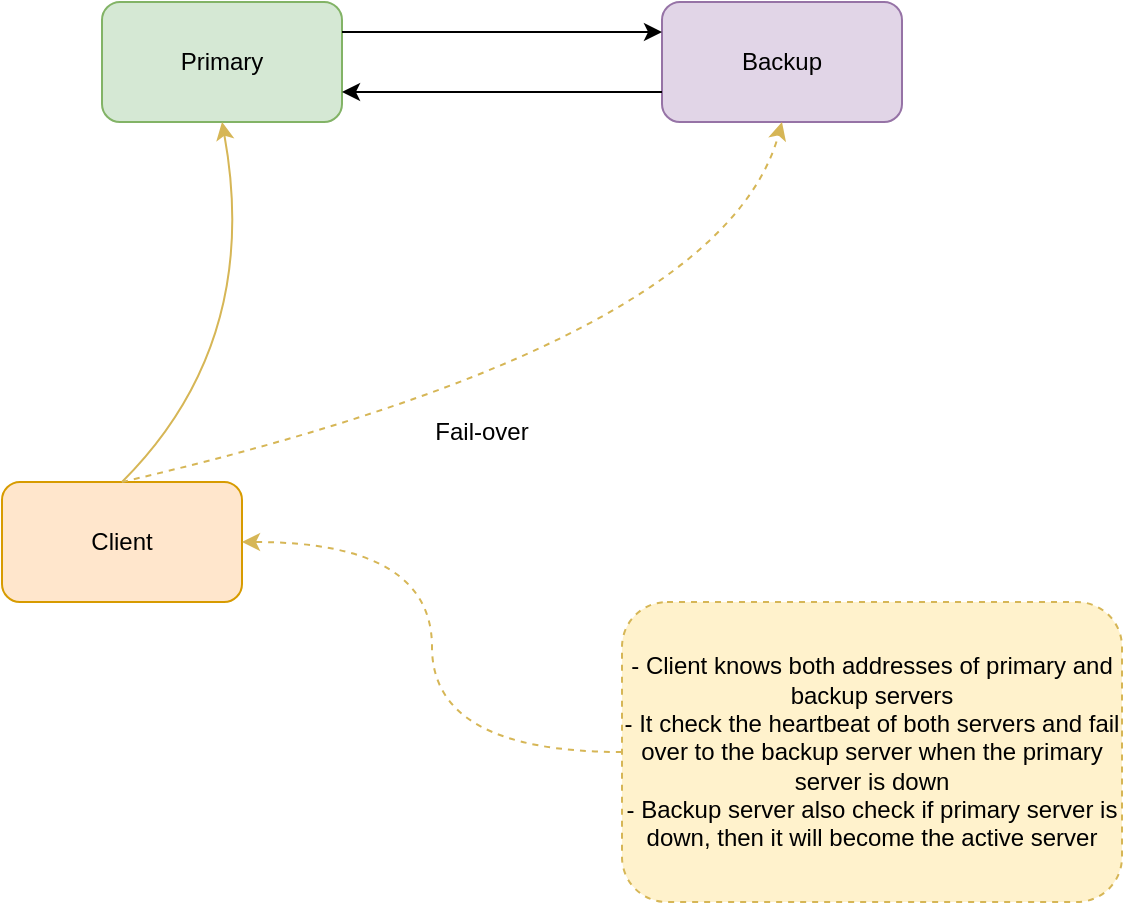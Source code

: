 <mxfile version="27.1.6">
  <diagram name="Page-1" id="R73N5VravXh6RbAzRmHx">
    <mxGraphModel dx="1295" dy="722" grid="1" gridSize="10" guides="1" tooltips="1" connect="1" arrows="1" fold="1" page="1" pageScale="1" pageWidth="850" pageHeight="1100" math="0" shadow="0">
      <root>
        <mxCell id="0" />
        <mxCell id="1" parent="0" />
        <mxCell id="IIBdGkEgT_llze5bTAkc-1" value="Primary" style="rounded=1;whiteSpace=wrap;html=1;fillColor=#d5e8d4;strokeColor=#82b366;" vertex="1" parent="1">
          <mxGeometry x="200" y="240" width="120" height="60" as="geometry" />
        </mxCell>
        <mxCell id="IIBdGkEgT_llze5bTAkc-2" value="Backup" style="rounded=1;whiteSpace=wrap;html=1;fillColor=#e1d5e7;strokeColor=#9673a6;" vertex="1" parent="1">
          <mxGeometry x="480" y="240" width="120" height="60" as="geometry" />
        </mxCell>
        <mxCell id="IIBdGkEgT_llze5bTAkc-3" value="Client" style="rounded=1;whiteSpace=wrap;html=1;fillColor=#ffe6cc;strokeColor=#d79b00;" vertex="1" parent="1">
          <mxGeometry x="150" y="480" width="120" height="60" as="geometry" />
        </mxCell>
        <mxCell id="IIBdGkEgT_llze5bTAkc-4" value="" style="endArrow=classic;html=1;rounded=0;exitX=1;exitY=0.25;exitDx=0;exitDy=0;entryX=0;entryY=0.25;entryDx=0;entryDy=0;" edge="1" parent="1" source="IIBdGkEgT_llze5bTAkc-1" target="IIBdGkEgT_llze5bTAkc-2">
          <mxGeometry width="50" height="50" relative="1" as="geometry">
            <mxPoint x="410" y="410" as="sourcePoint" />
            <mxPoint x="460" y="360" as="targetPoint" />
          </mxGeometry>
        </mxCell>
        <mxCell id="IIBdGkEgT_llze5bTAkc-5" value="" style="endArrow=classic;html=1;rounded=0;entryX=1;entryY=0.75;entryDx=0;entryDy=0;exitX=0;exitY=0.75;exitDx=0;exitDy=0;" edge="1" parent="1" source="IIBdGkEgT_llze5bTAkc-2" target="IIBdGkEgT_llze5bTAkc-1">
          <mxGeometry width="50" height="50" relative="1" as="geometry">
            <mxPoint x="410" y="410" as="sourcePoint" />
            <mxPoint x="460" y="360" as="targetPoint" />
          </mxGeometry>
        </mxCell>
        <mxCell id="IIBdGkEgT_llze5bTAkc-6" value="" style="endArrow=classic;html=1;rounded=0;exitX=0.5;exitY=0;exitDx=0;exitDy=0;entryX=0.5;entryY=1;entryDx=0;entryDy=0;fillColor=#fff2cc;strokeColor=#d6b656;curved=1;" edge="1" parent="1" source="IIBdGkEgT_llze5bTAkc-3" target="IIBdGkEgT_llze5bTAkc-1">
          <mxGeometry width="50" height="50" relative="1" as="geometry">
            <mxPoint x="410" y="410" as="sourcePoint" />
            <mxPoint x="460" y="360" as="targetPoint" />
            <Array as="points">
              <mxPoint x="280" y="410" />
            </Array>
          </mxGeometry>
        </mxCell>
        <mxCell id="IIBdGkEgT_llze5bTAkc-7" value="" style="endArrow=classic;html=1;rounded=0;exitX=0.5;exitY=0;exitDx=0;exitDy=0;entryX=0.5;entryY=1;entryDx=0;entryDy=0;fillColor=#fff2cc;strokeColor=#d6b656;curved=1;dashed=1;" edge="1" parent="1" source="IIBdGkEgT_llze5bTAkc-3" target="IIBdGkEgT_llze5bTAkc-2">
          <mxGeometry width="50" height="50" relative="1" as="geometry">
            <mxPoint x="410" y="410" as="sourcePoint" />
            <mxPoint x="460" y="360" as="targetPoint" />
            <Array as="points">
              <mxPoint x="510" y="410" />
            </Array>
          </mxGeometry>
        </mxCell>
        <mxCell id="IIBdGkEgT_llze5bTAkc-8" value="Fail-over" style="text;html=1;align=center;verticalAlign=middle;whiteSpace=wrap;rounded=0;" vertex="1" parent="1">
          <mxGeometry x="360" y="440" width="60" height="30" as="geometry" />
        </mxCell>
        <mxCell id="IIBdGkEgT_llze5bTAkc-10" style="edgeStyle=orthogonalEdgeStyle;rounded=0;orthogonalLoop=1;jettySize=auto;html=1;exitX=0;exitY=0.5;exitDx=0;exitDy=0;entryX=1;entryY=0.5;entryDx=0;entryDy=0;curved=1;dashed=1;fillColor=#fff2cc;strokeColor=#d6b656;" edge="1" parent="1" source="IIBdGkEgT_llze5bTAkc-9" target="IIBdGkEgT_llze5bTAkc-3">
          <mxGeometry relative="1" as="geometry" />
        </mxCell>
        <mxCell id="IIBdGkEgT_llze5bTAkc-9" value="&lt;div&gt;- Client knows both addresses of primary and backup servers&lt;/div&gt;&lt;div&gt;- It check the heartbeat of both servers and fail over to the backup server when the primary server is down&lt;/div&gt;&lt;div&gt;- Backup server also check if primary server is down, then it will become the active server&lt;/div&gt;" style="rounded=1;whiteSpace=wrap;html=1;fillColor=#fff2cc;strokeColor=#d6b656;dashed=1;" vertex="1" parent="1">
          <mxGeometry x="460" y="540" width="250" height="150" as="geometry" />
        </mxCell>
      </root>
    </mxGraphModel>
  </diagram>
</mxfile>
